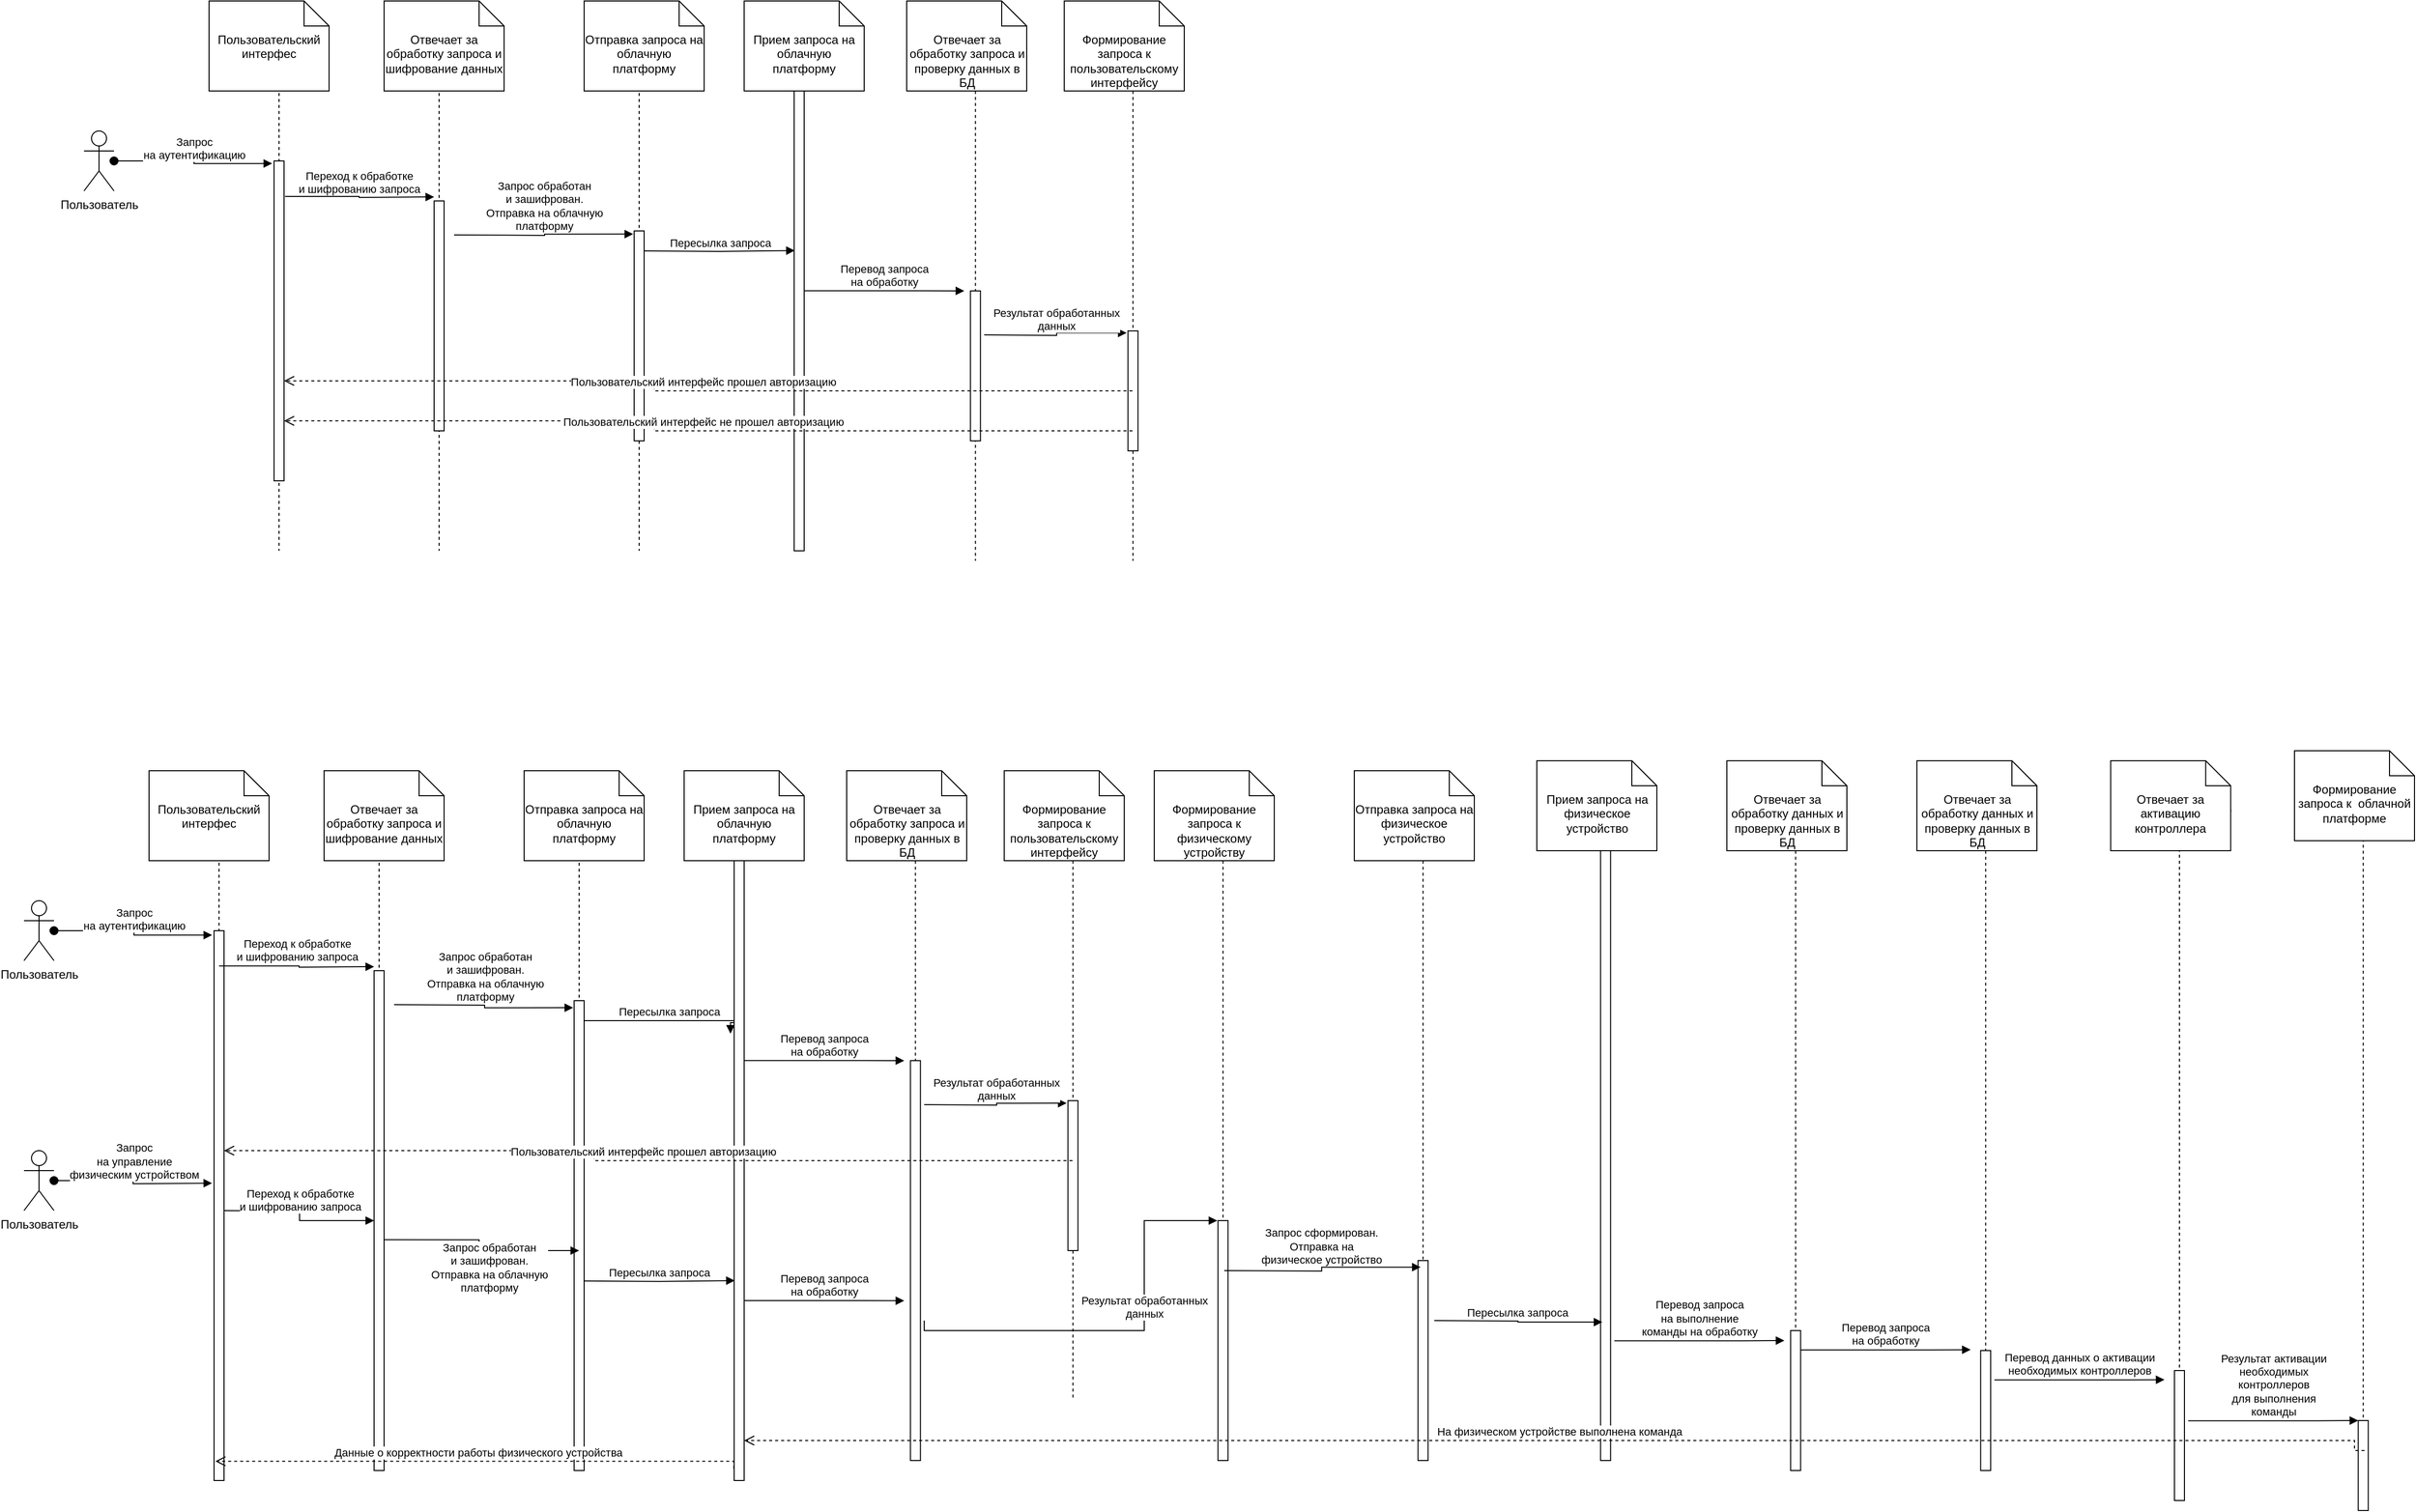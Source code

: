 <mxfile version="15.4.1" type="github">
  <diagram id="1qep_7HkaWiuy5FjroOa" name="Page-1">
    <mxGraphModel dx="2957" dy="825" grid="1" gridSize="10" guides="1" tooltips="1" connect="1" arrows="1" fold="1" page="1" pageScale="1" pageWidth="827" pageHeight="1169" math="0" shadow="0">
      <root>
        <mxCell id="0" />
        <mxCell id="1" parent="0" />
        <mxCell id="Jc8pTwxRC4DW-mWy7O7r-3" value="" style="shape=umlLifeline;participant=umlEntity;perimeter=lifelinePerimeter;whiteSpace=wrap;html=1;container=1;collapsible=0;recursiveResize=0;verticalAlign=top;spacingTop=36;outlineConnect=0;" vertex="1" parent="1">
          <mxGeometry x="125" y="80" width="100" height="510" as="geometry" />
        </mxCell>
        <mxCell id="Jc8pTwxRC4DW-mWy7O7r-1" value="Пользовательский интерфес" style="shape=note2;boundedLbl=1;whiteSpace=wrap;html=1;size=25;verticalAlign=top;align=center;" vertex="1" parent="Jc8pTwxRC4DW-mWy7O7r-3">
          <mxGeometry x="-20" y="-40" width="120" height="90" as="geometry" />
        </mxCell>
        <mxCell id="Jc8pTwxRC4DW-mWy7O7r-2" value="" style="html=1;points=[];perimeter=orthogonalPerimeter;" vertex="1" parent="Jc8pTwxRC4DW-mWy7O7r-3">
          <mxGeometry x="45" y="120" width="10" height="320" as="geometry" />
        </mxCell>
        <mxCell id="Jc8pTwxRC4DW-mWy7O7r-4" value="Пользователь" style="shape=umlActor;verticalLabelPosition=bottom;verticalAlign=top;html=1;" vertex="1" parent="1">
          <mxGeometry x="-20" y="170" width="30" height="60" as="geometry" />
        </mxCell>
        <mxCell id="Jc8pTwxRC4DW-mWy7O7r-5" value="&lt;div&gt;Запрос &lt;br&gt;&lt;/div&gt;&lt;div&gt;на аутентификацию &lt;/div&gt;" style="html=1;verticalAlign=bottom;startArrow=oval;startFill=1;endArrow=block;startSize=8;rounded=0;edgeStyle=orthogonalEdgeStyle;entryX=-0.194;entryY=0.008;entryDx=0;entryDy=0;entryPerimeter=0;" edge="1" parent="1" source="Jc8pTwxRC4DW-mWy7O7r-4" target="Jc8pTwxRC4DW-mWy7O7r-2">
          <mxGeometry x="0.029" width="60" relative="1" as="geometry">
            <mxPoint x="30" y="219.41" as="sourcePoint" />
            <mxPoint x="160" y="219" as="targetPoint" />
            <Array as="points" />
            <mxPoint as="offset" />
          </mxGeometry>
        </mxCell>
        <mxCell id="Jc8pTwxRC4DW-mWy7O7r-9" value="" style="shape=umlLifeline;participant=umlEntity;perimeter=lifelinePerimeter;whiteSpace=wrap;html=1;container=1;collapsible=0;recursiveResize=0;verticalAlign=top;spacingTop=36;outlineConnect=0;" vertex="1" parent="1">
          <mxGeometry x="315" y="80" width="40" height="510" as="geometry" />
        </mxCell>
        <mxCell id="Jc8pTwxRC4DW-mWy7O7r-10" value="Отвечает за обработку запроса и шифрование данных" style="shape=note2;boundedLbl=1;whiteSpace=wrap;html=1;size=25;verticalAlign=top;align=center;" vertex="1" parent="1">
          <mxGeometry x="280" y="40" width="120" height="90" as="geometry" />
        </mxCell>
        <mxCell id="Jc8pTwxRC4DW-mWy7O7r-11" value="" style="html=1;points=[];perimeter=orthogonalPerimeter;" vertex="1" parent="1">
          <mxGeometry x="330" y="240" width="10" height="230" as="geometry" />
        </mxCell>
        <mxCell id="Jc8pTwxRC4DW-mWy7O7r-13" value="" style="shape=umlLifeline;participant=umlEntity;perimeter=lifelinePerimeter;whiteSpace=wrap;html=1;container=1;collapsible=0;recursiveResize=0;verticalAlign=top;spacingTop=36;outlineConnect=0;" vertex="1" parent="1">
          <mxGeometry x="515" y="80" width="40" height="510" as="geometry" />
        </mxCell>
        <mxCell id="Jc8pTwxRC4DW-mWy7O7r-15" value="" style="html=1;points=[];perimeter=orthogonalPerimeter;" vertex="1" parent="Jc8pTwxRC4DW-mWy7O7r-13">
          <mxGeometry x="15" y="190" width="10" height="210" as="geometry" />
        </mxCell>
        <mxCell id="Jc8pTwxRC4DW-mWy7O7r-25" value="Пересылка запроса" style="html=1;verticalAlign=bottom;endArrow=block;rounded=0;edgeStyle=orthogonalEdgeStyle;entryX=0.057;entryY=0.347;entryDx=0;entryDy=0;entryPerimeter=0;" edge="1" parent="Jc8pTwxRC4DW-mWy7O7r-13" target="Jc8pTwxRC4DW-mWy7O7r-23">
          <mxGeometry width="80" relative="1" as="geometry">
            <mxPoint x="25" y="210" as="sourcePoint" />
            <mxPoint x="135" y="230" as="targetPoint" />
            <Array as="points" />
          </mxGeometry>
        </mxCell>
        <mxCell id="Jc8pTwxRC4DW-mWy7O7r-14" value="Отправка запроса на облачную платформу" style="shape=note2;boundedLbl=1;whiteSpace=wrap;html=1;size=25;verticalAlign=top;align=center;" vertex="1" parent="1">
          <mxGeometry x="480" y="40" width="120" height="90" as="geometry" />
        </mxCell>
        <mxCell id="Jc8pTwxRC4DW-mWy7O7r-20" value="&lt;div&gt;Переход к обработке &lt;br&gt;&lt;/div&gt;&lt;div&gt;и шифрованию запроса&lt;/div&gt;" style="html=1;verticalAlign=bottom;endArrow=block;rounded=0;edgeStyle=orthogonalEdgeStyle;exitX=1.1;exitY=0.111;exitDx=0;exitDy=0;exitPerimeter=0;" edge="1" parent="1" source="Jc8pTwxRC4DW-mWy7O7r-2">
          <mxGeometry width="80" relative="1" as="geometry">
            <mxPoint x="220" y="240" as="sourcePoint" />
            <mxPoint x="330" y="236" as="targetPoint" />
            <Array as="points" />
          </mxGeometry>
        </mxCell>
        <mxCell id="Jc8pTwxRC4DW-mWy7O7r-21" value="&lt;div&gt;Запрос обработан&lt;/div&gt;&lt;div&gt;и зашифрован. &lt;br&gt;&lt;/div&gt;&lt;div&gt;Отправка на облачную&lt;/div&gt;&lt;div&gt;платформу&lt;br&gt;&lt;/div&gt;" style="html=1;verticalAlign=bottom;endArrow=block;rounded=0;edgeStyle=orthogonalEdgeStyle;entryX=-0.1;entryY=0.015;entryDx=0;entryDy=0;entryPerimeter=0;" edge="1" parent="1" target="Jc8pTwxRC4DW-mWy7O7r-15">
          <mxGeometry width="80" relative="1" as="geometry">
            <mxPoint x="350" y="274" as="sourcePoint" />
            <mxPoint x="470" y="270" as="targetPoint" />
          </mxGeometry>
        </mxCell>
        <mxCell id="Jc8pTwxRC4DW-mWy7O7r-22" value="" style="shape=umlLifeline;participant=umlEntity;perimeter=lifelinePerimeter;whiteSpace=wrap;html=1;container=1;collapsible=0;recursiveResize=0;verticalAlign=top;spacingTop=36;outlineConnect=0;" vertex="1" parent="1">
          <mxGeometry x="675" y="80" width="40" height="510" as="geometry" />
        </mxCell>
        <mxCell id="Jc8pTwxRC4DW-mWy7O7r-23" value="" style="html=1;points=[];perimeter=orthogonalPerimeter;" vertex="1" parent="Jc8pTwxRC4DW-mWy7O7r-22">
          <mxGeometry x="15" y="50" width="10" height="460" as="geometry" />
        </mxCell>
        <mxCell id="Jc8pTwxRC4DW-mWy7O7r-24" value="Прием запроса на облачную платформу" style="shape=note2;boundedLbl=1;whiteSpace=wrap;html=1;size=25;verticalAlign=top;align=center;" vertex="1" parent="1">
          <mxGeometry x="640" y="40" width="120" height="90" as="geometry" />
        </mxCell>
        <mxCell id="Jc8pTwxRC4DW-mWy7O7r-26" value="" style="shape=umlLifeline;participant=umlEntity;perimeter=lifelinePerimeter;whiteSpace=wrap;html=1;container=1;collapsible=0;recursiveResize=0;verticalAlign=top;spacingTop=36;outlineConnect=0;" vertex="1" parent="1">
          <mxGeometry x="820" y="90" width="102.5" height="510" as="geometry" />
        </mxCell>
        <mxCell id="Jc8pTwxRC4DW-mWy7O7r-29" value="" style="html=1;points=[];perimeter=orthogonalPerimeter;" vertex="1" parent="Jc8pTwxRC4DW-mWy7O7r-26">
          <mxGeometry x="46.25" y="240" width="10" height="150" as="geometry" />
        </mxCell>
        <mxCell id="Jc8pTwxRC4DW-mWy7O7r-28" value="Отвечает за обработку запроса и проверку данных в БД" style="shape=note2;boundedLbl=1;whiteSpace=wrap;html=1;size=25;verticalAlign=top;align=center;" vertex="1" parent="Jc8pTwxRC4DW-mWy7O7r-26">
          <mxGeometry x="-17.5" y="-50" width="120" height="90" as="geometry" />
        </mxCell>
        <mxCell id="Jc8pTwxRC4DW-mWy7O7r-30" value="&lt;div&gt;Перевод запроса &lt;br&gt;&lt;/div&gt;&lt;div&gt;на обработку&lt;/div&gt;" style="html=1;verticalAlign=bottom;endArrow=block;rounded=0;edgeStyle=orthogonalEdgeStyle;" edge="1" parent="1">
          <mxGeometry width="80" relative="1" as="geometry">
            <mxPoint x="700" y="329.86" as="sourcePoint" />
            <mxPoint x="860" y="330" as="targetPoint" />
            <Array as="points">
              <mxPoint x="820" y="330" />
              <mxPoint x="820" y="330" />
            </Array>
          </mxGeometry>
        </mxCell>
        <mxCell id="Jc8pTwxRC4DW-mWy7O7r-31" value="" style="shape=umlLifeline;participant=umlEntity;perimeter=lifelinePerimeter;whiteSpace=wrap;html=1;container=1;collapsible=0;recursiveResize=0;verticalAlign=top;spacingTop=36;outlineConnect=0;" vertex="1" parent="1">
          <mxGeometry x="977.5" y="90" width="102.5" height="510" as="geometry" />
        </mxCell>
        <mxCell id="Jc8pTwxRC4DW-mWy7O7r-32" value="" style="html=1;points=[];perimeter=orthogonalPerimeter;" vertex="1" parent="Jc8pTwxRC4DW-mWy7O7r-31">
          <mxGeometry x="46.25" y="280" width="10" height="120" as="geometry" />
        </mxCell>
        <mxCell id="Jc8pTwxRC4DW-mWy7O7r-33" value="Формирование запроса к пользовательскому интерфейсу" style="shape=note2;boundedLbl=1;whiteSpace=wrap;html=1;size=25;verticalAlign=top;align=center;" vertex="1" parent="Jc8pTwxRC4DW-mWy7O7r-31">
          <mxGeometry x="-17.5" y="-50" width="120" height="90" as="geometry" />
        </mxCell>
        <mxCell id="Jc8pTwxRC4DW-mWy7O7r-34" value="&lt;div&gt;Результат обработанных&lt;/div&gt;&lt;div&gt;данных&lt;br&gt;&lt;/div&gt;" style="html=1;verticalAlign=bottom;endArrow=block;rounded=0;edgeStyle=orthogonalEdgeStyle;entryX=-0.139;entryY=0.017;entryDx=0;entryDy=0;entryPerimeter=0;" edge="1" parent="1" target="Jc8pTwxRC4DW-mWy7O7r-32">
          <mxGeometry width="80" relative="1" as="geometry">
            <mxPoint x="880" y="374" as="sourcePoint" />
            <mxPoint x="1030" y="370.14" as="targetPoint" />
            <Array as="points" />
          </mxGeometry>
        </mxCell>
        <mxCell id="Jc8pTwxRC4DW-mWy7O7r-37" value="Пользовательский интерфейс прошел авторизацию" style="html=1;verticalAlign=bottom;endArrow=open;dashed=1;endSize=8;rounded=0;edgeStyle=orthogonalEdgeStyle;" edge="1" parent="1" source="Jc8pTwxRC4DW-mWy7O7r-31" target="Jc8pTwxRC4DW-mWy7O7r-2">
          <mxGeometry relative="1" as="geometry">
            <mxPoint x="990" y="420" as="sourcePoint" />
            <mxPoint x="550" y="420" as="targetPoint" />
            <Array as="points">
              <mxPoint x="550" y="430" />
              <mxPoint x="550" y="420" />
            </Array>
          </mxGeometry>
        </mxCell>
        <mxCell id="Jc8pTwxRC4DW-mWy7O7r-39" value="Пользовательский интерфейс не прошел авторизацию" style="html=1;verticalAlign=bottom;endArrow=open;dashed=1;endSize=8;rounded=0;edgeStyle=orthogonalEdgeStyle;" edge="1" parent="1">
          <mxGeometry relative="1" as="geometry">
            <mxPoint x="1028.25" y="470" as="sourcePoint" />
            <mxPoint x="180" y="460" as="targetPoint" />
            <Array as="points">
              <mxPoint x="550" y="470" />
              <mxPoint x="550" y="460" />
            </Array>
          </mxGeometry>
        </mxCell>
        <mxCell id="Jc8pTwxRC4DW-mWy7O7r-40" value="" style="shape=umlLifeline;participant=umlEntity;perimeter=lifelinePerimeter;whiteSpace=wrap;html=1;container=1;collapsible=0;recursiveResize=0;verticalAlign=top;spacingTop=36;outlineConnect=0;" vertex="1" parent="1">
          <mxGeometry x="65" y="850" width="100" height="670" as="geometry" />
        </mxCell>
        <mxCell id="Jc8pTwxRC4DW-mWy7O7r-41" value="Пользовательский интерфес" style="shape=note2;boundedLbl=1;whiteSpace=wrap;html=1;size=25;verticalAlign=top;align=center;" vertex="1" parent="Jc8pTwxRC4DW-mWy7O7r-40">
          <mxGeometry x="-20" y="-40" width="120" height="90" as="geometry" />
        </mxCell>
        <mxCell id="Jc8pTwxRC4DW-mWy7O7r-42" value="" style="html=1;points=[];perimeter=orthogonalPerimeter;" vertex="1" parent="Jc8pTwxRC4DW-mWy7O7r-40">
          <mxGeometry x="45" y="120" width="10" height="550" as="geometry" />
        </mxCell>
        <mxCell id="Jc8pTwxRC4DW-mWy7O7r-70" value="&lt;div&gt;Переход к обработке &lt;br&gt;&lt;/div&gt;&lt;div&gt;и шифрованию запроса&lt;/div&gt;" style="html=1;verticalAlign=bottom;endArrow=block;rounded=0;edgeStyle=orthogonalEdgeStyle;" edge="1" parent="Jc8pTwxRC4DW-mWy7O7r-40" target="Jc8pTwxRC4DW-mWy7O7r-47">
          <mxGeometry width="80" relative="1" as="geometry">
            <mxPoint x="55" y="400" as="sourcePoint" />
            <mxPoint x="135" y="400" as="targetPoint" />
          </mxGeometry>
        </mxCell>
        <mxCell id="Jc8pTwxRC4DW-mWy7O7r-43" value="Пользователь" style="shape=umlActor;verticalLabelPosition=bottom;verticalAlign=top;html=1;" vertex="1" parent="1">
          <mxGeometry x="-80" y="940" width="30" height="60" as="geometry" />
        </mxCell>
        <mxCell id="Jc8pTwxRC4DW-mWy7O7r-44" value="&lt;div&gt;Запрос &lt;br&gt;&lt;/div&gt;&lt;div&gt;на аутентификацию &lt;/div&gt;" style="html=1;verticalAlign=bottom;startArrow=oval;startFill=1;endArrow=block;startSize=8;rounded=0;edgeStyle=orthogonalEdgeStyle;entryX=-0.194;entryY=0.008;entryDx=0;entryDy=0;entryPerimeter=0;" edge="1" parent="1" source="Jc8pTwxRC4DW-mWy7O7r-43" target="Jc8pTwxRC4DW-mWy7O7r-42">
          <mxGeometry x="0.029" width="60" relative="1" as="geometry">
            <mxPoint x="-30" y="989.41" as="sourcePoint" />
            <mxPoint x="100" y="989" as="targetPoint" />
            <Array as="points" />
            <mxPoint as="offset" />
          </mxGeometry>
        </mxCell>
        <mxCell id="Jc8pTwxRC4DW-mWy7O7r-45" value="" style="shape=umlLifeline;participant=umlEntity;perimeter=lifelinePerimeter;whiteSpace=wrap;html=1;container=1;collapsible=0;recursiveResize=0;verticalAlign=top;spacingTop=36;outlineConnect=0;" vertex="1" parent="1">
          <mxGeometry x="255" y="850" width="40" height="510" as="geometry" />
        </mxCell>
        <mxCell id="Jc8pTwxRC4DW-mWy7O7r-46" value="Отвечает за обработку запроса и шифрование данных" style="shape=note2;boundedLbl=1;whiteSpace=wrap;html=1;size=25;verticalAlign=top;align=center;" vertex="1" parent="1">
          <mxGeometry x="220" y="810" width="120" height="90" as="geometry" />
        </mxCell>
        <mxCell id="Jc8pTwxRC4DW-mWy7O7r-47" value="" style="html=1;points=[];perimeter=orthogonalPerimeter;" vertex="1" parent="1">
          <mxGeometry x="270" y="1010" width="10" height="500" as="geometry" />
        </mxCell>
        <mxCell id="Jc8pTwxRC4DW-mWy7O7r-48" value="" style="shape=umlLifeline;participant=umlEntity;perimeter=lifelinePerimeter;whiteSpace=wrap;html=1;container=1;collapsible=0;recursiveResize=0;verticalAlign=top;spacingTop=36;outlineConnect=0;" vertex="1" parent="1">
          <mxGeometry x="455" y="850" width="40" height="660" as="geometry" />
        </mxCell>
        <mxCell id="Jc8pTwxRC4DW-mWy7O7r-49" value="" style="html=1;points=[];perimeter=orthogonalPerimeter;" vertex="1" parent="Jc8pTwxRC4DW-mWy7O7r-48">
          <mxGeometry x="15" y="190" width="10" height="470" as="geometry" />
        </mxCell>
        <mxCell id="Jc8pTwxRC4DW-mWy7O7r-50" value="Пересылка запроса" style="html=1;verticalAlign=bottom;endArrow=block;rounded=0;edgeStyle=orthogonalEdgeStyle;entryX=-0.367;entryY=0.279;entryDx=0;entryDy=0;entryPerimeter=0;" edge="1" parent="Jc8pTwxRC4DW-mWy7O7r-48" target="Jc8pTwxRC4DW-mWy7O7r-55">
          <mxGeometry width="80" relative="1" as="geometry">
            <mxPoint x="25" y="210" as="sourcePoint" />
            <mxPoint x="135" y="230" as="targetPoint" />
            <Array as="points">
              <mxPoint x="176" y="210" />
              <mxPoint x="176" y="212" />
            </Array>
          </mxGeometry>
        </mxCell>
        <mxCell id="Jc8pTwxRC4DW-mWy7O7r-51" value="Отправка запроса на облачную платформу" style="shape=note2;boundedLbl=1;whiteSpace=wrap;html=1;size=25;verticalAlign=top;align=center;" vertex="1" parent="1">
          <mxGeometry x="420" y="810" width="120" height="90" as="geometry" />
        </mxCell>
        <mxCell id="Jc8pTwxRC4DW-mWy7O7r-52" value="&lt;div&gt;Переход к обработке &lt;br&gt;&lt;/div&gt;&lt;div&gt;и шифрованию запроса&lt;/div&gt;" style="html=1;verticalAlign=bottom;endArrow=block;rounded=0;edgeStyle=orthogonalEdgeStyle;exitX=0.5;exitY=0.064;exitDx=0;exitDy=0;exitPerimeter=0;" edge="1" parent="1" source="Jc8pTwxRC4DW-mWy7O7r-42">
          <mxGeometry width="80" relative="1" as="geometry">
            <mxPoint x="160" y="1010" as="sourcePoint" />
            <mxPoint x="270" y="1006" as="targetPoint" />
            <Array as="points" />
          </mxGeometry>
        </mxCell>
        <mxCell id="Jc8pTwxRC4DW-mWy7O7r-53" value="&lt;div&gt;Запрос обработан&lt;/div&gt;&lt;div&gt;и зашифрован. &lt;br&gt;&lt;/div&gt;&lt;div&gt;Отправка на облачную&lt;/div&gt;&lt;div&gt;платформу&lt;br&gt;&lt;/div&gt;" style="html=1;verticalAlign=bottom;endArrow=block;rounded=0;edgeStyle=orthogonalEdgeStyle;entryX=-0.1;entryY=0.015;entryDx=0;entryDy=0;entryPerimeter=0;" edge="1" parent="1" target="Jc8pTwxRC4DW-mWy7O7r-49">
          <mxGeometry width="80" relative="1" as="geometry">
            <mxPoint x="290" y="1044.0" as="sourcePoint" />
            <mxPoint x="410" y="1040" as="targetPoint" />
          </mxGeometry>
        </mxCell>
        <mxCell id="Jc8pTwxRC4DW-mWy7O7r-54" value="" style="shape=umlLifeline;participant=umlEntity;perimeter=lifelinePerimeter;whiteSpace=wrap;html=1;container=1;collapsible=0;recursiveResize=0;verticalAlign=top;spacingTop=36;outlineConnect=0;" vertex="1" parent="1">
          <mxGeometry x="615" y="850" width="40" height="670" as="geometry" />
        </mxCell>
        <mxCell id="Jc8pTwxRC4DW-mWy7O7r-55" value="" style="html=1;points=[];perimeter=orthogonalPerimeter;" vertex="1" parent="Jc8pTwxRC4DW-mWy7O7r-54">
          <mxGeometry x="15" y="50" width="10" height="620" as="geometry" />
        </mxCell>
        <mxCell id="Jc8pTwxRC4DW-mWy7O7r-56" value="Прием запроса на облачную платформу" style="shape=note2;boundedLbl=1;whiteSpace=wrap;html=1;size=25;verticalAlign=top;align=center;" vertex="1" parent="1">
          <mxGeometry x="580" y="810" width="120" height="90" as="geometry" />
        </mxCell>
        <mxCell id="Jc8pTwxRC4DW-mWy7O7r-57" value="" style="shape=umlLifeline;participant=umlEntity;perimeter=lifelinePerimeter;whiteSpace=wrap;html=1;container=1;collapsible=0;recursiveResize=0;verticalAlign=top;spacingTop=36;outlineConnect=0;" vertex="1" parent="1">
          <mxGeometry x="760" y="860" width="102.5" height="640" as="geometry" />
        </mxCell>
        <mxCell id="Jc8pTwxRC4DW-mWy7O7r-58" value="" style="html=1;points=[];perimeter=orthogonalPerimeter;" vertex="1" parent="Jc8pTwxRC4DW-mWy7O7r-57">
          <mxGeometry x="46.25" y="240" width="10" height="400" as="geometry" />
        </mxCell>
        <mxCell id="Jc8pTwxRC4DW-mWy7O7r-59" value="Отвечает за обработку запроса и проверку данных в БД" style="shape=note2;boundedLbl=1;whiteSpace=wrap;html=1;size=25;verticalAlign=top;align=center;" vertex="1" parent="Jc8pTwxRC4DW-mWy7O7r-57">
          <mxGeometry x="-17.5" y="-50" width="120" height="90" as="geometry" />
        </mxCell>
        <mxCell id="Jc8pTwxRC4DW-mWy7O7r-60" value="&lt;div&gt;Перевод запроса &lt;br&gt;&lt;/div&gt;&lt;div&gt;на обработку&lt;/div&gt;" style="html=1;verticalAlign=bottom;endArrow=block;rounded=0;edgeStyle=orthogonalEdgeStyle;" edge="1" parent="1">
          <mxGeometry width="80" relative="1" as="geometry">
            <mxPoint x="640" y="1099.86" as="sourcePoint" />
            <mxPoint x="800" y="1100" as="targetPoint" />
            <Array as="points">
              <mxPoint x="760" y="1100" />
              <mxPoint x="760" y="1100" />
            </Array>
          </mxGeometry>
        </mxCell>
        <mxCell id="Jc8pTwxRC4DW-mWy7O7r-61" value="" style="shape=umlLifeline;participant=umlEntity;perimeter=lifelinePerimeter;whiteSpace=wrap;html=1;container=1;collapsible=0;recursiveResize=0;verticalAlign=top;spacingTop=36;outlineConnect=0;" vertex="1" parent="1">
          <mxGeometry x="917.5" y="860" width="102.5" height="580" as="geometry" />
        </mxCell>
        <mxCell id="Jc8pTwxRC4DW-mWy7O7r-62" value="" style="html=1;points=[];perimeter=orthogonalPerimeter;" vertex="1" parent="Jc8pTwxRC4DW-mWy7O7r-61">
          <mxGeometry x="46.25" y="280" width="10" height="150" as="geometry" />
        </mxCell>
        <mxCell id="Jc8pTwxRC4DW-mWy7O7r-63" value="Формирование запроса к пользовательскому интерфейсу" style="shape=note2;boundedLbl=1;whiteSpace=wrap;html=1;size=25;verticalAlign=top;align=center;" vertex="1" parent="Jc8pTwxRC4DW-mWy7O7r-61">
          <mxGeometry x="-17.5" y="-50" width="120" height="90" as="geometry" />
        </mxCell>
        <mxCell id="Jc8pTwxRC4DW-mWy7O7r-64" value="&lt;div&gt;Результат обработанных&lt;/div&gt;&lt;div&gt;данных&lt;br&gt;&lt;/div&gt;" style="html=1;verticalAlign=bottom;endArrow=block;rounded=0;edgeStyle=orthogonalEdgeStyle;entryX=-0.139;entryY=0.017;entryDx=0;entryDy=0;entryPerimeter=0;" edge="1" parent="1" target="Jc8pTwxRC4DW-mWy7O7r-62">
          <mxGeometry width="80" relative="1" as="geometry">
            <mxPoint x="820" y="1144.0" as="sourcePoint" />
            <mxPoint x="970" y="1140.14" as="targetPoint" />
            <Array as="points" />
          </mxGeometry>
        </mxCell>
        <mxCell id="Jc8pTwxRC4DW-mWy7O7r-65" value="Пользовательский интерфейс прошел авторизацию" style="html=1;verticalAlign=bottom;endArrow=open;dashed=1;endSize=8;rounded=0;edgeStyle=orthogonalEdgeStyle;" edge="1" parent="1" source="Jc8pTwxRC4DW-mWy7O7r-61" target="Jc8pTwxRC4DW-mWy7O7r-42">
          <mxGeometry relative="1" as="geometry">
            <mxPoint x="930" y="1190" as="sourcePoint" />
            <mxPoint x="490" y="1190" as="targetPoint" />
            <Array as="points">
              <mxPoint x="490" y="1200" />
              <mxPoint x="490" y="1190" />
            </Array>
          </mxGeometry>
        </mxCell>
        <mxCell id="Jc8pTwxRC4DW-mWy7O7r-67" value="Пользователь" style="shape=umlActor;verticalLabelPosition=bottom;verticalAlign=top;html=1;" vertex="1" parent="1">
          <mxGeometry x="-80" y="1190" width="30" height="60" as="geometry" />
        </mxCell>
        <mxCell id="Jc8pTwxRC4DW-mWy7O7r-68" value="&lt;div&gt;Запрос &lt;br&gt;&lt;/div&gt;&lt;div&gt;на управление &lt;br&gt;&lt;/div&gt;&lt;div&gt;физическим устройством&lt;br&gt;&lt;/div&gt;" style="html=1;verticalAlign=bottom;startArrow=oval;startFill=1;endArrow=block;startSize=8;rounded=0;edgeStyle=orthogonalEdgeStyle;entryX=-0.194;entryY=0.008;entryDx=0;entryDy=0;entryPerimeter=0;" edge="1" parent="1" source="Jc8pTwxRC4DW-mWy7O7r-67">
          <mxGeometry x="0.029" width="60" relative="1" as="geometry">
            <mxPoint x="-30" y="1239.41" as="sourcePoint" />
            <mxPoint x="108.06" y="1222.56" as="targetPoint" />
            <Array as="points" />
            <mxPoint as="offset" />
          </mxGeometry>
        </mxCell>
        <mxCell id="Jc8pTwxRC4DW-mWy7O7r-71" value="&lt;div&gt;Запрос обработан&lt;/div&gt;&lt;div&gt;и зашифрован. &lt;br&gt;&lt;/div&gt;&lt;div&gt;Отправка на облачную&lt;/div&gt;&lt;div&gt;платформу&lt;br&gt;&lt;/div&gt;" style="html=1;verticalAlign=bottom;endArrow=block;rounded=0;edgeStyle=orthogonalEdgeStyle;" edge="1" parent="1">
          <mxGeometry x="0.028" y="-25" width="80" relative="1" as="geometry">
            <mxPoint x="280" y="1279.17" as="sourcePoint" />
            <mxPoint x="475" y="1290" as="targetPoint" />
            <Array as="points">
              <mxPoint x="375" y="1279" />
              <mxPoint x="375" y="1290" />
              <mxPoint x="468" y="1290" />
            </Array>
            <mxPoint x="10" y="21" as="offset" />
          </mxGeometry>
        </mxCell>
        <mxCell id="Jc8pTwxRC4DW-mWy7O7r-72" value="Пересылка запроса" style="html=1;verticalAlign=bottom;endArrow=block;rounded=0;edgeStyle=orthogonalEdgeStyle;entryX=0.057;entryY=0.347;entryDx=0;entryDy=0;entryPerimeter=0;" edge="1" parent="1">
          <mxGeometry width="80" relative="1" as="geometry">
            <mxPoint x="480" y="1320.38" as="sourcePoint" />
            <mxPoint x="630.57" y="1320" as="targetPoint" />
            <Array as="points" />
          </mxGeometry>
        </mxCell>
        <mxCell id="Jc8pTwxRC4DW-mWy7O7r-73" value="&lt;div&gt;Перевод запроса &lt;br&gt;&lt;/div&gt;&lt;div&gt;на обработку&lt;/div&gt;" style="html=1;verticalAlign=bottom;endArrow=block;rounded=0;edgeStyle=orthogonalEdgeStyle;" edge="1" parent="1">
          <mxGeometry width="80" relative="1" as="geometry">
            <mxPoint x="640" y="1340.03" as="sourcePoint" />
            <mxPoint x="800" y="1340.17" as="targetPoint" />
            <Array as="points">
              <mxPoint x="760" y="1340.17" />
              <mxPoint x="760" y="1340.17" />
            </Array>
          </mxGeometry>
        </mxCell>
        <mxCell id="Jc8pTwxRC4DW-mWy7O7r-74" value="&lt;div&gt;Результат обработанных&lt;/div&gt;&lt;div&gt;данных&lt;br&gt;&lt;/div&gt;" style="html=1;verticalAlign=bottom;endArrow=block;rounded=0;edgeStyle=orthogonalEdgeStyle;entryX=-0.075;entryY=0;entryDx=0;entryDy=0;entryPerimeter=0;" edge="1" parent="1" target="Jc8pTwxRC4DW-mWy7O7r-76">
          <mxGeometry x="0.16" width="80" relative="1" as="geometry">
            <mxPoint x="820" y="1360" as="sourcePoint" />
            <mxPoint x="1110" y="1200" as="targetPoint" />
            <Array as="points">
              <mxPoint x="820" y="1370" />
              <mxPoint x="1040" y="1370" />
              <mxPoint x="1040" y="1260" />
            </Array>
            <mxPoint y="1" as="offset" />
          </mxGeometry>
        </mxCell>
        <mxCell id="Jc8pTwxRC4DW-mWy7O7r-75" value="" style="shape=umlLifeline;participant=umlEntity;perimeter=lifelinePerimeter;whiteSpace=wrap;html=1;container=1;collapsible=0;recursiveResize=0;verticalAlign=top;spacingTop=36;outlineConnect=0;" vertex="1" parent="1">
          <mxGeometry x="1067.5" y="860" width="102.5" height="640" as="geometry" />
        </mxCell>
        <mxCell id="Jc8pTwxRC4DW-mWy7O7r-76" value="" style="html=1;points=[];perimeter=orthogonalPerimeter;" vertex="1" parent="Jc8pTwxRC4DW-mWy7O7r-75">
          <mxGeometry x="46.25" y="400" width="10" height="240" as="geometry" />
        </mxCell>
        <mxCell id="Jc8pTwxRC4DW-mWy7O7r-77" value="Формирование запроса к физическому устройству" style="shape=note2;boundedLbl=1;whiteSpace=wrap;html=1;size=25;verticalAlign=top;align=center;" vertex="1" parent="Jc8pTwxRC4DW-mWy7O7r-75">
          <mxGeometry x="-17.5" y="-50" width="120" height="90" as="geometry" />
        </mxCell>
        <mxCell id="Jc8pTwxRC4DW-mWy7O7r-78" value="" style="shape=umlLifeline;participant=umlEntity;perimeter=lifelinePerimeter;whiteSpace=wrap;html=1;container=1;collapsible=0;recursiveResize=0;verticalAlign=top;spacingTop=36;outlineConnect=0;" vertex="1" parent="1">
          <mxGeometry x="1267.5" y="860" width="102.5" height="640" as="geometry" />
        </mxCell>
        <mxCell id="Jc8pTwxRC4DW-mWy7O7r-79" value="" style="html=1;points=[];perimeter=orthogonalPerimeter;" vertex="1" parent="Jc8pTwxRC4DW-mWy7O7r-78">
          <mxGeometry x="46.25" y="440" width="10" height="200" as="geometry" />
        </mxCell>
        <mxCell id="Jc8pTwxRC4DW-mWy7O7r-80" value="Отправка запроса на физическое устройство" style="shape=note2;boundedLbl=1;whiteSpace=wrap;html=1;size=25;verticalAlign=top;align=center;" vertex="1" parent="Jc8pTwxRC4DW-mWy7O7r-78">
          <mxGeometry x="-17.5" y="-50" width="120" height="90" as="geometry" />
        </mxCell>
        <mxCell id="Jc8pTwxRC4DW-mWy7O7r-81" value="" style="shape=umlLifeline;participant=umlEntity;perimeter=lifelinePerimeter;whiteSpace=wrap;html=1;container=1;collapsible=0;recursiveResize=0;verticalAlign=top;spacingTop=36;outlineConnect=0;" vertex="1" parent="1">
          <mxGeometry x="1450" y="850" width="102.5" height="650" as="geometry" />
        </mxCell>
        <mxCell id="Jc8pTwxRC4DW-mWy7O7r-82" value="" style="html=1;points=[];perimeter=orthogonalPerimeter;" vertex="1" parent="Jc8pTwxRC4DW-mWy7O7r-81">
          <mxGeometry x="46.25" y="40" width="10" height="610" as="geometry" />
        </mxCell>
        <mxCell id="Jc8pTwxRC4DW-mWy7O7r-83" value="Прием запроса на физическое устройство" style="shape=note2;boundedLbl=1;whiteSpace=wrap;html=1;size=25;verticalAlign=top;align=center;" vertex="1" parent="Jc8pTwxRC4DW-mWy7O7r-81">
          <mxGeometry x="-17.5" y="-50" width="120" height="90" as="geometry" />
        </mxCell>
        <mxCell id="Jc8pTwxRC4DW-mWy7O7r-85" value="&lt;div&gt;Запрос сформирован.&lt;/div&gt;&lt;div&gt;Отправка на&lt;/div&gt;&lt;div&gt; физическое устройство&lt;br&gt;&lt;/div&gt;" style="html=1;verticalAlign=bottom;endArrow=block;rounded=0;edgeStyle=orthogonalEdgeStyle;entryX=0.258;entryY=0.033;entryDx=0;entryDy=0;entryPerimeter=0;" edge="1" parent="1" target="Jc8pTwxRC4DW-mWy7O7r-79">
          <mxGeometry width="80" relative="1" as="geometry">
            <mxPoint x="1120" y="1310.03" as="sourcePoint" />
            <mxPoint x="1280" y="1310.17" as="targetPoint" />
            <Array as="points" />
          </mxGeometry>
        </mxCell>
        <mxCell id="Jc8pTwxRC4DW-mWy7O7r-86" value="Пересылка запроса" style="html=1;verticalAlign=bottom;endArrow=block;rounded=0;edgeStyle=orthogonalEdgeStyle;entryX=0.175;entryY=0.773;entryDx=0;entryDy=0;entryPerimeter=0;" edge="1" parent="1" target="Jc8pTwxRC4DW-mWy7O7r-82">
          <mxGeometry width="80" relative="1" as="geometry">
            <mxPoint x="1330" y="1360" as="sourcePoint" />
            <mxPoint x="1480.57" y="1383.91" as="targetPoint" />
            <Array as="points" />
          </mxGeometry>
        </mxCell>
        <mxCell id="Jc8pTwxRC4DW-mWy7O7r-87" value="" style="shape=umlLifeline;participant=umlEntity;perimeter=lifelinePerimeter;whiteSpace=wrap;html=1;container=1;collapsible=0;recursiveResize=0;verticalAlign=top;spacingTop=36;outlineConnect=0;" vertex="1" parent="1">
          <mxGeometry x="1640" y="850" width="102.5" height="660" as="geometry" />
        </mxCell>
        <mxCell id="Jc8pTwxRC4DW-mWy7O7r-88" value="" style="html=1;points=[];perimeter=orthogonalPerimeter;" vertex="1" parent="Jc8pTwxRC4DW-mWy7O7r-87">
          <mxGeometry x="46.25" y="520" width="10" height="140" as="geometry" />
        </mxCell>
        <mxCell id="Jc8pTwxRC4DW-mWy7O7r-89" value="Отвечает за обработку данных и проверку данных в БД" style="shape=note2;boundedLbl=1;whiteSpace=wrap;html=1;size=25;verticalAlign=top;align=center;" vertex="1" parent="Jc8pTwxRC4DW-mWy7O7r-87">
          <mxGeometry x="-17.5" y="-50" width="120" height="90" as="geometry" />
        </mxCell>
        <mxCell id="Jc8pTwxRC4DW-mWy7O7r-94" value="&lt;div&gt;Перевод запроса &lt;br&gt;&lt;/div&gt;на обработку" style="html=1;verticalAlign=bottom;endArrow=block;rounded=0;edgeStyle=orthogonalEdgeStyle;" edge="1" parent="Jc8pTwxRC4DW-mWy7O7r-87">
          <mxGeometry width="80" relative="1" as="geometry">
            <mxPoint x="56.25" y="539.37" as="sourcePoint" />
            <mxPoint x="226.25" y="539.17" as="targetPoint" />
            <Array as="points">
              <mxPoint x="186.25" y="539.17" />
              <mxPoint x="186.25" y="539.17" />
            </Array>
          </mxGeometry>
        </mxCell>
        <mxCell id="Jc8pTwxRC4DW-mWy7O7r-90" value="&lt;div&gt;Перевод запроса &lt;br&gt;&lt;/div&gt;&lt;div&gt;на выполнение &lt;br&gt;&lt;/div&gt;&lt;div&gt;команды на обработку&lt;/div&gt;" style="html=1;verticalAlign=bottom;endArrow=block;rounded=0;edgeStyle=orthogonalEdgeStyle;" edge="1" parent="1">
          <mxGeometry width="80" relative="1" as="geometry">
            <mxPoint x="1510" y="1380.2" as="sourcePoint" />
            <mxPoint x="1680" y="1380" as="targetPoint" />
            <Array as="points">
              <mxPoint x="1640" y="1380" />
              <mxPoint x="1640" y="1380" />
            </Array>
          </mxGeometry>
        </mxCell>
        <mxCell id="Jc8pTwxRC4DW-mWy7O7r-91" value="" style="shape=umlLifeline;participant=umlEntity;perimeter=lifelinePerimeter;whiteSpace=wrap;html=1;container=1;collapsible=0;recursiveResize=0;verticalAlign=top;spacingTop=36;outlineConnect=0;" vertex="1" parent="1">
          <mxGeometry x="1830" y="850" width="102.5" height="660" as="geometry" />
        </mxCell>
        <mxCell id="Jc8pTwxRC4DW-mWy7O7r-92" value="" style="html=1;points=[];perimeter=orthogonalPerimeter;" vertex="1" parent="Jc8pTwxRC4DW-mWy7O7r-91">
          <mxGeometry x="46.25" y="540" width="10" height="120" as="geometry" />
        </mxCell>
        <mxCell id="Jc8pTwxRC4DW-mWy7O7r-93" value="Отвечает за обработку данных и проверку данных в БД" style="shape=note2;boundedLbl=1;whiteSpace=wrap;html=1;size=25;verticalAlign=top;align=center;" vertex="1" parent="Jc8pTwxRC4DW-mWy7O7r-91">
          <mxGeometry x="-17.5" y="-50" width="120" height="90" as="geometry" />
        </mxCell>
        <mxCell id="Jc8pTwxRC4DW-mWy7O7r-95" value="&lt;div&gt;Перевод данных о активации&lt;/div&gt;&lt;div&gt;необходимых контроллеров&lt;br&gt;&lt;/div&gt;" style="html=1;verticalAlign=bottom;endArrow=block;rounded=0;edgeStyle=orthogonalEdgeStyle;" edge="1" parent="1">
          <mxGeometry width="80" relative="1" as="geometry">
            <mxPoint x="1890" y="1419.37" as="sourcePoint" />
            <mxPoint x="2060" y="1419.17" as="targetPoint" />
            <Array as="points">
              <mxPoint x="2020" y="1419.17" />
              <mxPoint x="2020" y="1419.17" />
            </Array>
          </mxGeometry>
        </mxCell>
        <mxCell id="Jc8pTwxRC4DW-mWy7O7r-96" value="" style="shape=umlLifeline;participant=umlEntity;perimeter=lifelinePerimeter;whiteSpace=wrap;html=1;container=1;collapsible=0;recursiveResize=0;verticalAlign=top;spacingTop=36;outlineConnect=0;" vertex="1" parent="1">
          <mxGeometry x="2023.75" y="830" width="102.5" height="710" as="geometry" />
        </mxCell>
        <mxCell id="Jc8pTwxRC4DW-mWy7O7r-97" value="" style="html=1;points=[];perimeter=orthogonalPerimeter;" vertex="1" parent="Jc8pTwxRC4DW-mWy7O7r-96">
          <mxGeometry x="46.25" y="580" width="10" height="130" as="geometry" />
        </mxCell>
        <mxCell id="Jc8pTwxRC4DW-mWy7O7r-105" value="&lt;div&gt;Результат активации &lt;br&gt;&lt;/div&gt;&lt;div&gt;необходимых &lt;br&gt;&lt;/div&gt;&lt;div&gt;контроллеров&lt;/div&gt;&lt;div&gt;для выполнения&lt;/div&gt;&lt;div&gt;команды&lt;br&gt;&lt;/div&gt;" style="html=1;verticalAlign=bottom;endArrow=block;rounded=0;edgeStyle=orthogonalEdgeStyle;" edge="1" parent="Jc8pTwxRC4DW-mWy7O7r-96">
          <mxGeometry width="80" relative="1" as="geometry">
            <mxPoint x="60" y="630.2" as="sourcePoint" />
            <mxPoint x="230" y="630" as="targetPoint" />
            <Array as="points">
              <mxPoint x="190" y="630" />
              <mxPoint x="190" y="630" />
            </Array>
          </mxGeometry>
        </mxCell>
        <mxCell id="Jc8pTwxRC4DW-mWy7O7r-98" value="Отвечает за активацию контроллера" style="shape=note2;boundedLbl=1;whiteSpace=wrap;html=1;size=25;verticalAlign=top;align=center;" vertex="1" parent="1">
          <mxGeometry x="2006.25" y="800" width="120" height="90" as="geometry" />
        </mxCell>
        <mxCell id="Jc8pTwxRC4DW-mWy7O7r-102" value="" style="shape=umlLifeline;participant=umlEntity;perimeter=lifelinePerimeter;whiteSpace=wrap;html=1;container=1;collapsible=0;recursiveResize=0;verticalAlign=top;spacingTop=36;outlineConnect=0;" vertex="1" parent="1">
          <mxGeometry x="2207.5" y="820" width="102.5" height="730" as="geometry" />
        </mxCell>
        <mxCell id="Jc8pTwxRC4DW-mWy7O7r-103" value="" style="html=1;points=[];perimeter=orthogonalPerimeter;" vertex="1" parent="Jc8pTwxRC4DW-mWy7O7r-102">
          <mxGeometry x="46.25" y="640" width="10" height="90" as="geometry" />
        </mxCell>
        <mxCell id="Jc8pTwxRC4DW-mWy7O7r-104" value="Формирование запроса к&amp;nbsp; облачной платформе" style="shape=note2;boundedLbl=1;whiteSpace=wrap;html=1;size=25;verticalAlign=top;align=center;" vertex="1" parent="1">
          <mxGeometry x="2190" y="790" width="120" height="90" as="geometry" />
        </mxCell>
        <mxCell id="Jc8pTwxRC4DW-mWy7O7r-106" value="На физическом устройстве выполнена команда" style="html=1;verticalAlign=bottom;endArrow=open;dashed=1;endSize=8;rounded=0;edgeStyle=orthogonalEdgeStyle;" edge="1" parent="1">
          <mxGeometry relative="1" as="geometry">
            <mxPoint x="2260" y="1490" as="sourcePoint" />
            <mxPoint x="640" y="1480" as="targetPoint" />
            <Array as="points">
              <mxPoint x="2250" y="1490" />
              <mxPoint x="2250" y="1480" />
              <mxPoint x="640" y="1480" />
            </Array>
          </mxGeometry>
        </mxCell>
        <mxCell id="Jc8pTwxRC4DW-mWy7O7r-107" value="Данные о корректности работы физического устройства" style="html=1;verticalAlign=bottom;endArrow=open;dashed=1;endSize=8;rounded=0;edgeStyle=orthogonalEdgeStyle;entryX=0.133;entryY=0.965;entryDx=0;entryDy=0;entryPerimeter=0;exitX=-0.033;exitY=0.981;exitDx=0;exitDy=0;exitPerimeter=0;" edge="1" parent="1" source="Jc8pTwxRC4DW-mWy7O7r-55" target="Jc8pTwxRC4DW-mWy7O7r-42">
          <mxGeometry relative="1" as="geometry">
            <mxPoint x="620" y="1490" as="sourcePoint" />
            <mxPoint x="540" y="1490" as="targetPoint" />
            <Array as="points">
              <mxPoint x="630" y="1501" />
            </Array>
          </mxGeometry>
        </mxCell>
      </root>
    </mxGraphModel>
  </diagram>
</mxfile>
